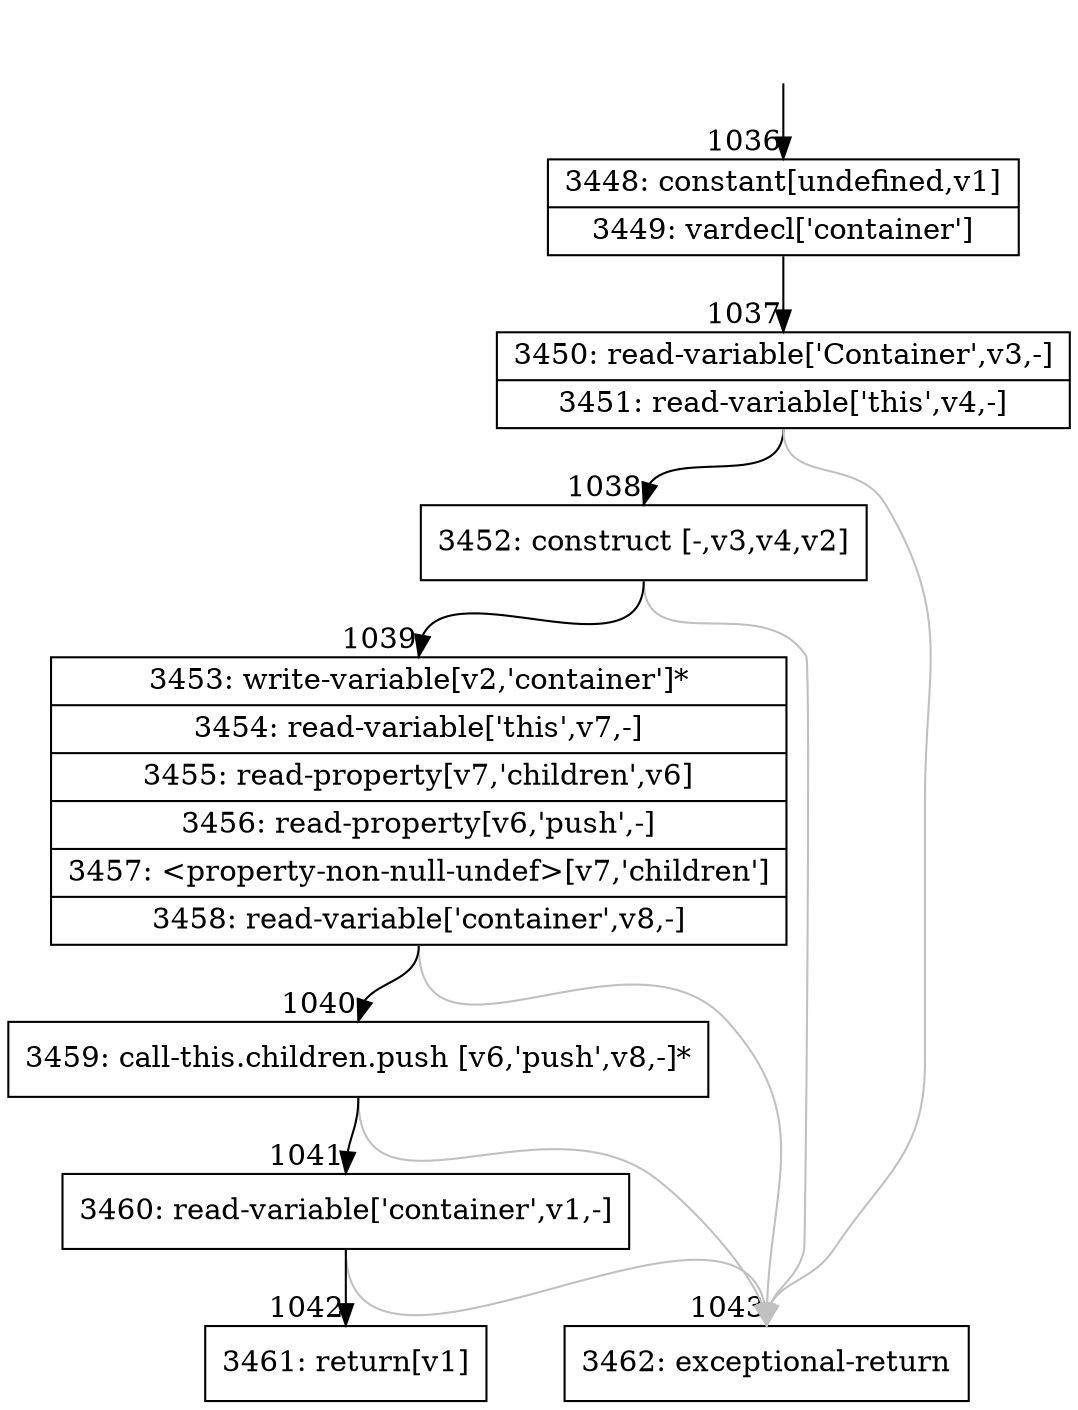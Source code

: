 digraph {
rankdir="TD"
BB_entry74[shape=none,label=""];
BB_entry74 -> BB1036 [tailport=s, headport=n, headlabel="    1036"]
BB1036 [shape=record label="{3448: constant[undefined,v1]|3449: vardecl['container']}" ] 
BB1036 -> BB1037 [tailport=s, headport=n, headlabel="      1037"]
BB1037 [shape=record label="{3450: read-variable['Container',v3,-]|3451: read-variable['this',v4,-]}" ] 
BB1037 -> BB1038 [tailport=s, headport=n, headlabel="      1038"]
BB1037 -> BB1043 [tailport=s, headport=n, color=gray, headlabel="      1043"]
BB1038 [shape=record label="{3452: construct [-,v3,v4,v2]}" ] 
BB1038 -> BB1039 [tailport=s, headport=n, headlabel="      1039"]
BB1038 -> BB1043 [tailport=s, headport=n, color=gray]
BB1039 [shape=record label="{3453: write-variable[v2,'container']*|3454: read-variable['this',v7,-]|3455: read-property[v7,'children',v6]|3456: read-property[v6,'push',-]|3457: \<property-non-null-undef\>[v7,'children']|3458: read-variable['container',v8,-]}" ] 
BB1039 -> BB1040 [tailport=s, headport=n, headlabel="      1040"]
BB1039 -> BB1043 [tailport=s, headport=n, color=gray]
BB1040 [shape=record label="{3459: call-this.children.push [v6,'push',v8,-]*}" ] 
BB1040 -> BB1041 [tailport=s, headport=n, headlabel="      1041"]
BB1040 -> BB1043 [tailport=s, headport=n, color=gray]
BB1041 [shape=record label="{3460: read-variable['container',v1,-]}" ] 
BB1041 -> BB1042 [tailport=s, headport=n, headlabel="      1042"]
BB1041 -> BB1043 [tailport=s, headport=n, color=gray]
BB1042 [shape=record label="{3461: return[v1]}" ] 
BB1043 [shape=record label="{3462: exceptional-return}" ] 
//#$~ 1212
}
